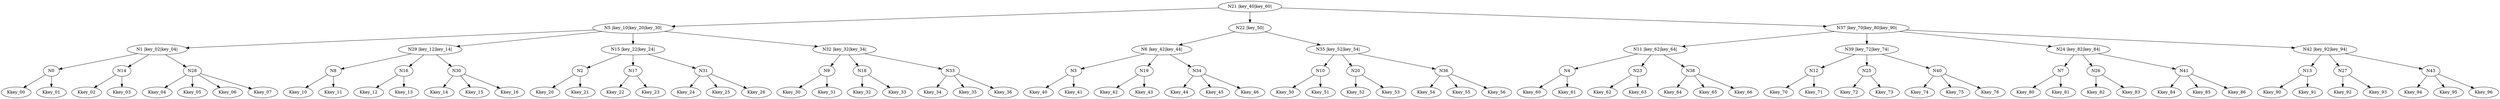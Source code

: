 digraph G {
N21[label="N21 |key_40|key_60|"]N21 -> N5;
N5[label="N5 |key_10|key_20|key_30|"]N5 -> N1;
N1[label="N1 |key_02|key_04|"]N1 -> N0;
N0 -> Kkey_00;
N0 -> Kkey_01;
N1 -> N14;
N14 -> Kkey_02;
N14 -> Kkey_03;
N1 -> N28;
N28 -> Kkey_04;
N28 -> Kkey_05;
N28 -> Kkey_06;
N28 -> Kkey_07;
N5 -> N29;
N29[label="N29 |key_12|key_14|"]N29 -> N8;
N8 -> Kkey_10;
N8 -> Kkey_11;
N29 -> N16;
N16 -> Kkey_12;
N16 -> Kkey_13;
N29 -> N30;
N30 -> Kkey_14;
N30 -> Kkey_15;
N30 -> Kkey_16;
N5 -> N15;
N15[label="N15 |key_22|key_24|"]N15 -> N2;
N2 -> Kkey_20;
N2 -> Kkey_21;
N15 -> N17;
N17 -> Kkey_22;
N17 -> Kkey_23;
N15 -> N31;
N31 -> Kkey_24;
N31 -> Kkey_25;
N31 -> Kkey_26;
N5 -> N32;
N32[label="N32 |key_32|key_34|"]N32 -> N9;
N9 -> Kkey_30;
N9 -> Kkey_31;
N32 -> N18;
N18 -> Kkey_32;
N18 -> Kkey_33;
N32 -> N33;
N33 -> Kkey_34;
N33 -> Kkey_35;
N33 -> Kkey_36;
N21 -> N22;
N22[label="N22 |key_50|"]N22 -> N6;
N6[label="N6 |key_42|key_44|"]N6 -> N3;
N3 -> Kkey_40;
N3 -> Kkey_41;
N6 -> N19;
N19 -> Kkey_42;
N19 -> Kkey_43;
N6 -> N34;
N34 -> Kkey_44;
N34 -> Kkey_45;
N34 -> Kkey_46;
N22 -> N35;
N35[label="N35 |key_52|key_54|"]N35 -> N10;
N10 -> Kkey_50;
N10 -> Kkey_51;
N35 -> N20;
N20 -> Kkey_52;
N20 -> Kkey_53;
N35 -> N36;
N36 -> Kkey_54;
N36 -> Kkey_55;
N36 -> Kkey_56;
N21 -> N37;
N37[label="N37 |key_70|key_80|key_90|"]N37 -> N11;
N11[label="N11 |key_62|key_64|"]N11 -> N4;
N4 -> Kkey_60;
N4 -> Kkey_61;
N11 -> N23;
N23 -> Kkey_62;
N23 -> Kkey_63;
N11 -> N38;
N38 -> Kkey_64;
N38 -> Kkey_65;
N38 -> Kkey_66;
N37 -> N39;
N39[label="N39 |key_72|key_74|"]N39 -> N12;
N12 -> Kkey_70;
N12 -> Kkey_71;
N39 -> N25;
N25 -> Kkey_72;
N25 -> Kkey_73;
N39 -> N40;
N40 -> Kkey_74;
N40 -> Kkey_75;
N40 -> Kkey_76;
N37 -> N24;
N24[label="N24 |key_82|key_84|"]N24 -> N7;
N7 -> Kkey_80;
N7 -> Kkey_81;
N24 -> N26;
N26 -> Kkey_82;
N26 -> Kkey_83;
N24 -> N41;
N41 -> Kkey_84;
N41 -> Kkey_85;
N41 -> Kkey_86;
N37 -> N42;
N42[label="N42 |key_92|key_94|"]N42 -> N13;
N13 -> Kkey_90;
N13 -> Kkey_91;
N42 -> N27;
N27 -> Kkey_92;
N27 -> Kkey_93;
N42 -> N43;
N43 -> Kkey_94;
N43 -> Kkey_95;
N43 -> Kkey_96;
}
